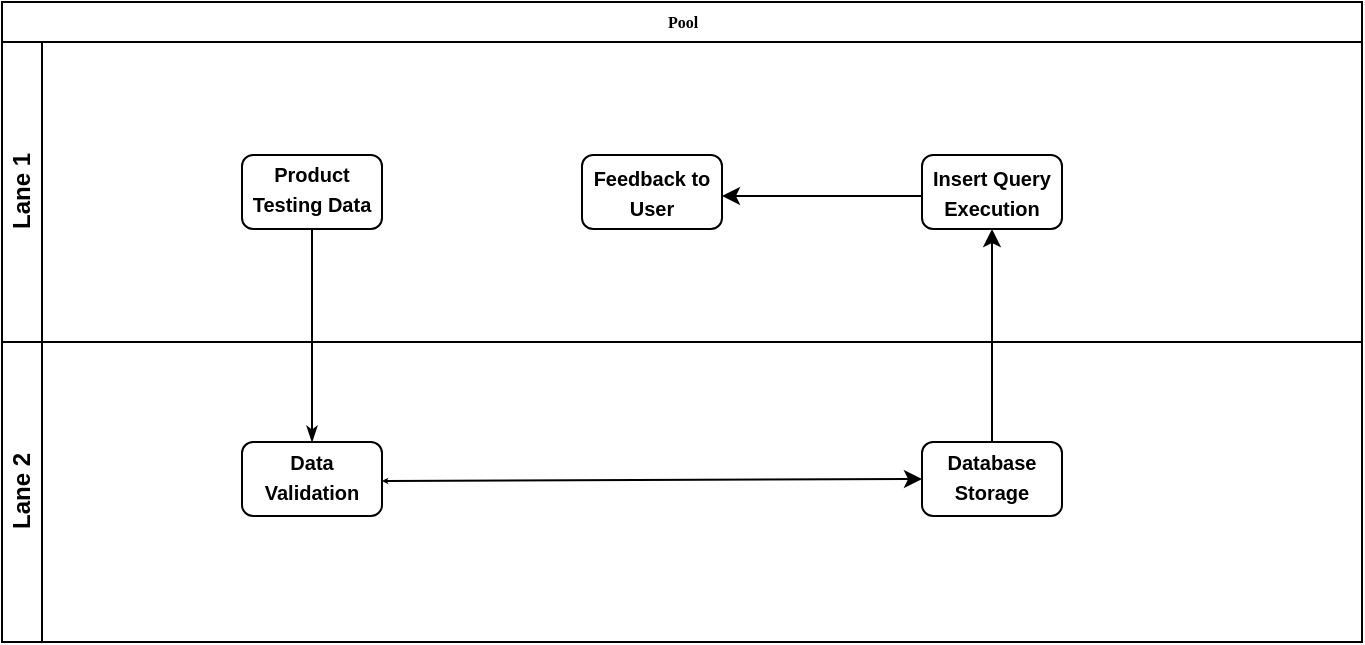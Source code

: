 <mxfile version="23.1.5" type="device">
  <diagram name="Page-1" id="c7488fd3-1785-93aa-aadb-54a6760d102a">
    <mxGraphModel dx="794" dy="690" grid="1" gridSize="10" guides="1" tooltips="1" connect="1" arrows="1" fold="1" page="1" pageScale="1" pageWidth="1100" pageHeight="850" background="#ffffff" math="0" shadow="0">
      <root>
        <mxCell id="0" />
        <mxCell id="1" parent="0" />
        <mxCell id="2b4e8129b02d487f-1" value="Pool" style="swimlane;html=1;childLayout=stackLayout;horizontal=1;startSize=20;horizontalStack=0;rounded=0;shadow=0;labelBackgroundColor=none;strokeWidth=1;fontFamily=Verdana;fontSize=8;align=center;" parent="1" vertex="1">
          <mxGeometry x="180" y="70" width="680" height="320" as="geometry" />
        </mxCell>
        <mxCell id="2b4e8129b02d487f-2" value="Lane 1" style="swimlane;html=1;startSize=20;horizontal=0;" parent="2b4e8129b02d487f-1" vertex="1">
          <mxGeometry y="20" width="680" height="150" as="geometry" />
        </mxCell>
        <object label="" id="2b4e8129b02d487f-6">
          <mxCell style="rounded=1;whiteSpace=wrap;html=1;shadow=0;labelBackgroundColor=none;strokeWidth=1;fontFamily=Verdana;fontSize=8;align=center;" parent="2b4e8129b02d487f-2" vertex="1">
            <mxGeometry x="120" y="56.5" width="70" height="37" as="geometry" />
          </mxCell>
        </object>
        <mxCell id="2b4e8129b02d487f-7" value="" style="rounded=1;whiteSpace=wrap;html=1;shadow=0;labelBackgroundColor=none;strokeWidth=1;fontFamily=Verdana;fontSize=8;align=center;" parent="2b4e8129b02d487f-2" vertex="1">
          <mxGeometry x="460" y="56.5" width="70" height="37" as="geometry" />
        </mxCell>
        <mxCell id="3rERlDdbRb5bh86oeYiy-8" value="&lt;font style=&quot;font-size: 10px;&quot;&gt;&lt;b&gt;Product Testing Data&lt;/b&gt;&lt;/font&gt;" style="text;strokeColor=none;align=center;fillColor=none;html=1;verticalAlign=middle;whiteSpace=wrap;rounded=0;" parent="2b4e8129b02d487f-2" vertex="1">
          <mxGeometry x="120" y="56.5" width="70" height="33.5" as="geometry" />
        </mxCell>
        <mxCell id="3rERlDdbRb5bh86oeYiy-10" value="&lt;font style=&quot;font-size: 10px;&quot;&gt;&lt;b&gt;Insert Query Execution&lt;/b&gt;&lt;/font&gt;" style="text;strokeColor=none;align=center;fillColor=none;html=1;verticalAlign=middle;whiteSpace=wrap;rounded=0;" parent="2b4e8129b02d487f-2" vertex="1">
          <mxGeometry x="460" y="58.25" width="70" height="33.5" as="geometry" />
        </mxCell>
        <mxCell id="3rERlDdbRb5bh86oeYiy-13" value="" style="rounded=1;whiteSpace=wrap;html=1;shadow=0;labelBackgroundColor=none;strokeWidth=1;fontFamily=Verdana;fontSize=8;align=center;" parent="2b4e8129b02d487f-2" vertex="1">
          <mxGeometry x="290" y="56.5" width="70" height="37" as="geometry" />
        </mxCell>
        <mxCell id="JoJkLFN9pQLVRB442m8D-1" value="&lt;font style=&quot;font-size: 10px;&quot;&gt;&lt;b&gt;Feedback to User&lt;/b&gt;&lt;/font&gt;" style="text;strokeColor=none;align=center;fillColor=none;html=1;verticalAlign=middle;whiteSpace=wrap;rounded=0;" parent="2b4e8129b02d487f-2" vertex="1">
          <mxGeometry x="290" y="58.25" width="70" height="33.5" as="geometry" />
        </mxCell>
        <mxCell id="2b4e8129b02d487f-3" value="Lane 2" style="swimlane;html=1;startSize=20;horizontal=0;" parent="2b4e8129b02d487f-1" vertex="1">
          <mxGeometry y="170" width="680" height="150" as="geometry" />
        </mxCell>
        <mxCell id="2b4e8129b02d487f-12" value="" style="rounded=1;whiteSpace=wrap;html=1;shadow=0;labelBackgroundColor=none;strokeWidth=1;fontFamily=Verdana;fontSize=8;align=center;" parent="2b4e8129b02d487f-3" vertex="1">
          <mxGeometry x="120" y="50.0" width="70" height="37" as="geometry" />
        </mxCell>
        <mxCell id="2b4e8129b02d487f-9" value="" style="rounded=1;whiteSpace=wrap;html=1;shadow=0;labelBackgroundColor=none;strokeWidth=1;fontFamily=Verdana;fontSize=8;align=center;" parent="2b4e8129b02d487f-3" vertex="1">
          <mxGeometry x="460" y="50.0" width="70" height="37" as="geometry" />
        </mxCell>
        <mxCell id="3rERlDdbRb5bh86oeYiy-1" value="" style="endArrow=classic;startArrow=classic;html=1;rounded=0;jumpSize=31;startSize=0;exitX=1;exitY=0.5;exitDx=0;exitDy=0;entryX=0;entryY=0.5;entryDx=0;entryDy=0;" parent="2b4e8129b02d487f-3" target="2b4e8129b02d487f-9" edge="1">
          <mxGeometry width="50" height="50" relative="1" as="geometry">
            <mxPoint x="190" y="69.5" as="sourcePoint" />
            <mxPoint x="360" y="69" as="targetPoint" />
            <Array as="points" />
          </mxGeometry>
        </mxCell>
        <mxCell id="3rERlDdbRb5bh86oeYiy-9" value="&lt;font style=&quot;font-size: 10px;&quot;&gt;&lt;b&gt;Data Validation&lt;/b&gt;&lt;/font&gt;" style="text;strokeColor=none;align=center;fillColor=none;html=1;verticalAlign=middle;whiteSpace=wrap;rounded=0;" parent="2b4e8129b02d487f-3" vertex="1">
          <mxGeometry x="120" y="50" width="70" height="33.5" as="geometry" />
        </mxCell>
        <mxCell id="3rERlDdbRb5bh86oeYiy-11" value="&lt;font style=&quot;font-size: 10px;&quot;&gt;&lt;b&gt;Database Storage&lt;/b&gt;&lt;/font&gt;" style="text;strokeColor=none;align=center;fillColor=none;html=1;verticalAlign=middle;whiteSpace=wrap;rounded=0;" parent="2b4e8129b02d487f-3" vertex="1">
          <mxGeometry x="460" y="50" width="70" height="33.5" as="geometry" />
        </mxCell>
        <mxCell id="2b4e8129b02d487f-24" style="edgeStyle=orthogonalEdgeStyle;rounded=0;html=1;labelBackgroundColor=none;startArrow=none;startFill=0;startSize=5;endArrow=classicThin;endFill=1;endSize=5;jettySize=auto;orthogonalLoop=1;strokeWidth=1;fontFamily=Verdana;fontSize=8" parent="2b4e8129b02d487f-1" source="2b4e8129b02d487f-6" target="2b4e8129b02d487f-12" edge="1">
          <mxGeometry relative="1" as="geometry" />
        </mxCell>
        <mxCell id="3rERlDdbRb5bh86oeYiy-4" value="" style="endArrow=classic;html=1;rounded=0;startSize=6;exitX=0.5;exitY=0;exitDx=0;exitDy=0;entryX=0.5;entryY=1;entryDx=0;entryDy=0;" parent="2b4e8129b02d487f-1" source="2b4e8129b02d487f-9" target="2b4e8129b02d487f-7" edge="1">
          <mxGeometry width="50" height="50" relative="1" as="geometry">
            <mxPoint x="495" y="230" as="sourcePoint" />
            <mxPoint x="495" y="110" as="targetPoint" />
          </mxGeometry>
        </mxCell>
        <mxCell id="3rERlDdbRb5bh86oeYiy-20" value="" style="endArrow=classic;html=1;rounded=0;" parent="1" edge="1">
          <mxGeometry width="50" height="50" relative="1" as="geometry">
            <mxPoint x="640" y="167" as="sourcePoint" />
            <mxPoint x="540" y="167" as="targetPoint" />
          </mxGeometry>
        </mxCell>
      </root>
    </mxGraphModel>
  </diagram>
</mxfile>
